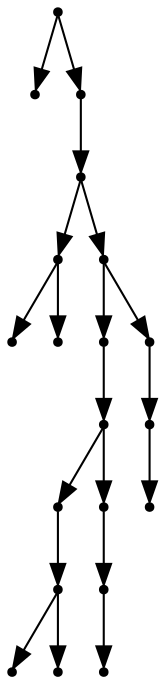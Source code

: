 digraph {
  19 [shape=point];
  0 [shape=point];
  18 [shape=point];
  17 [shape=point];
  3 [shape=point];
  1 [shape=point];
  2 [shape=point];
  16 [shape=point];
  12 [shape=point];
  11 [shape=point];
  7 [shape=point];
  6 [shape=point];
  4 [shape=point];
  5 [shape=point];
  10 [shape=point];
  9 [shape=point];
  8 [shape=point];
  15 [shape=point];
  14 [shape=point];
  13 [shape=point];
19 -> 0;
19 -> 18;
18 -> 17;
17 -> 3;
3 -> 1;
3 -> 2;
17 -> 16;
16 -> 12;
12 -> 11;
11 -> 7;
7 -> 6;
6 -> 4;
6 -> 5;
11 -> 10;
10 -> 9;
9 -> 8;
16 -> 15;
15 -> 14;
14 -> 13;
}
